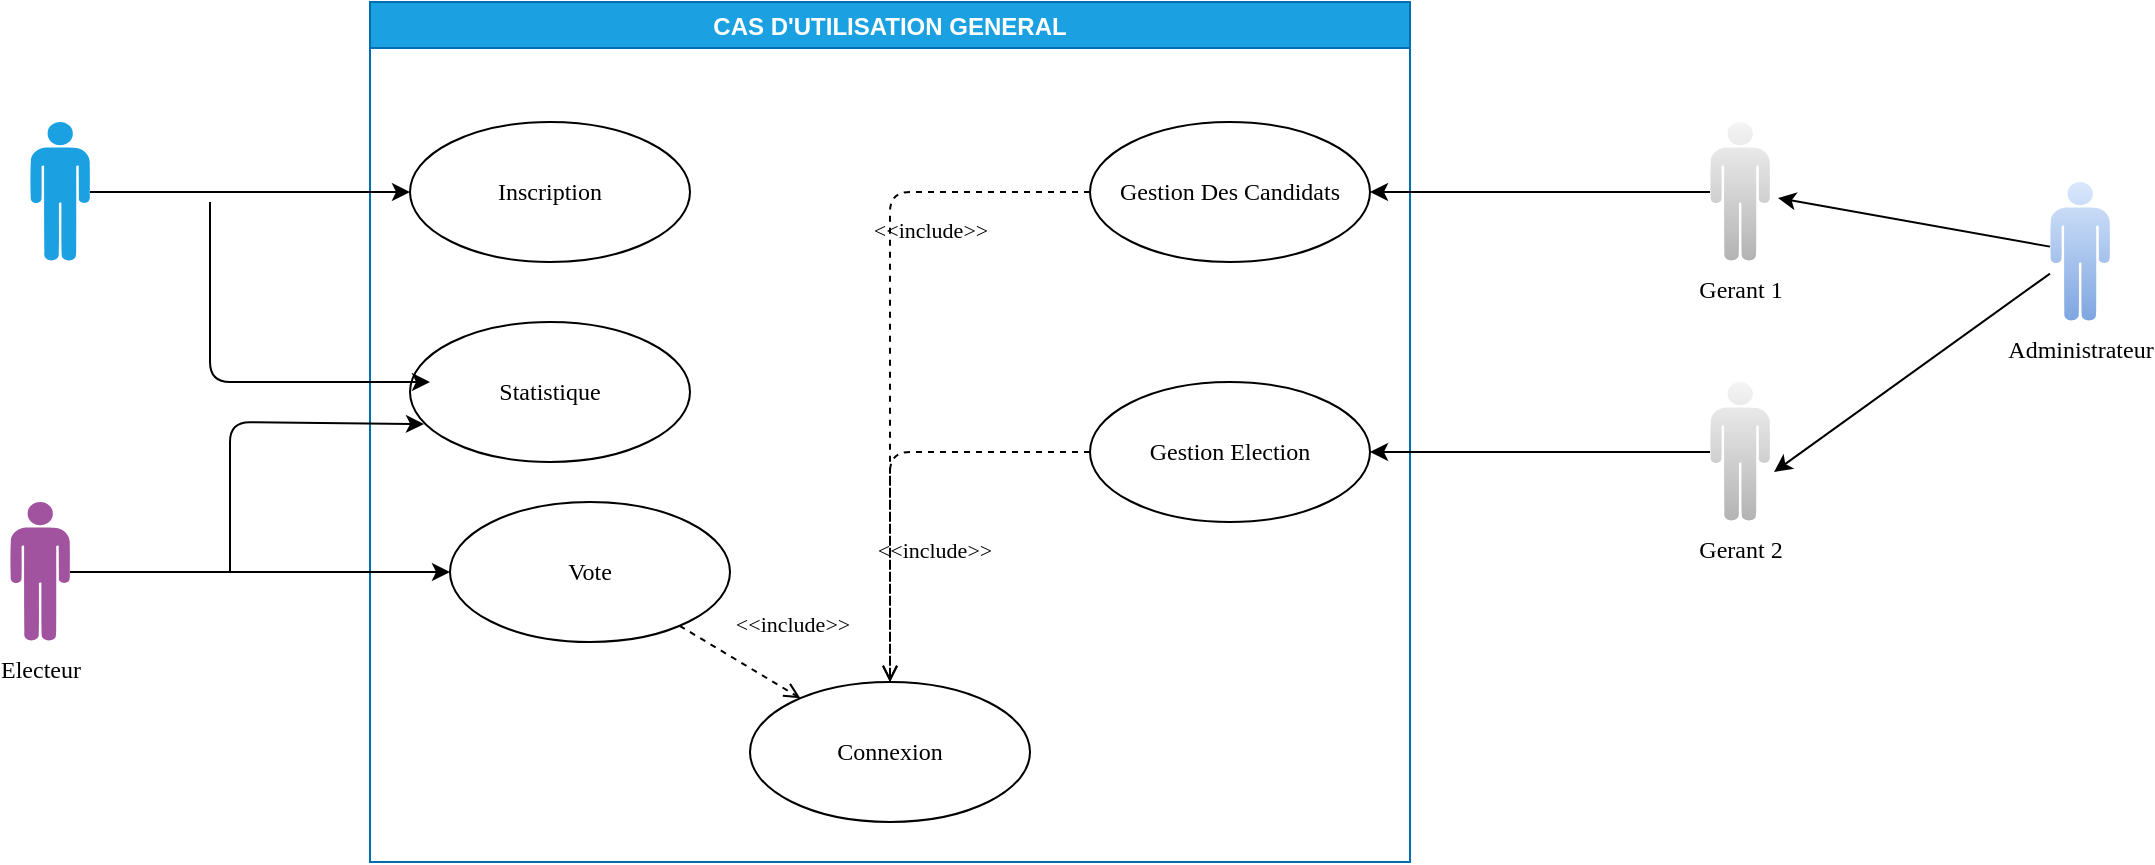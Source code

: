 <mxfile>
    <diagram id="ahBRnB6gHAQU_cezLhlP" name="Page-1">
        <mxGraphModel dx="875" dy="645" grid="1" gridSize="10" guides="1" tooltips="1" connect="1" arrows="1" fold="1" page="1" pageScale="1" pageWidth="1169" pageHeight="827" math="0" shadow="0">
            <root>
                <mxCell id="0"/>
                <mxCell id="1" parent="0"/>
                <mxCell id="11" value="CAS D'UTILISATION GENERAL" style="swimlane;fillColor=#1ba1e2;fontColor=#ffffff;strokeColor=#006EAF;" parent="1" vertex="1">
                    <mxGeometry x="240" y="80" width="520" height="430" as="geometry"/>
                </mxCell>
                <mxCell id="13" value="&lt;font face=&quot;Georgia&quot;&gt;Inscription&lt;/font&gt;" style="ellipse;whiteSpace=wrap;html=1;" parent="11" vertex="1">
                    <mxGeometry x="20" y="60" width="140" height="70" as="geometry"/>
                </mxCell>
                <mxCell id="14" value="&lt;font face=&quot;Georgia&quot;&gt;Connexion&lt;/font&gt;" style="ellipse;whiteSpace=wrap;html=1;" parent="11" vertex="1">
                    <mxGeometry x="190" y="340" width="140" height="70" as="geometry"/>
                </mxCell>
                <mxCell id="15" value="&lt;font face=&quot;Georgia&quot;&gt;Vote&lt;/font&gt;" style="ellipse;whiteSpace=wrap;html=1;" parent="11" vertex="1">
                    <mxGeometry x="40" y="250" width="140" height="70" as="geometry"/>
                </mxCell>
                <mxCell id="16" value="&lt;font face=&quot;Georgia&quot;&gt;Statistique&lt;/font&gt;" style="ellipse;whiteSpace=wrap;html=1;" parent="11" vertex="1">
                    <mxGeometry x="20" y="160" width="140" height="70" as="geometry"/>
                </mxCell>
                <mxCell id="18" value="&lt;font face=&quot;Georgia&quot;&gt;Gestion Des Candidats&lt;/font&gt;" style="ellipse;whiteSpace=wrap;html=1;" parent="11" vertex="1">
                    <mxGeometry x="360" y="60" width="140" height="70" as="geometry"/>
                </mxCell>
                <mxCell id="19" value="&lt;font face=&quot;Georgia&quot;&gt;Gestion Election&lt;/font&gt;" style="ellipse;whiteSpace=wrap;html=1;" parent="11" vertex="1">
                    <mxGeometry x="360" y="190" width="140" height="70" as="geometry"/>
                </mxCell>
                <mxCell id="34" value="&amp;lt;&amp;lt;include&amp;gt;&amp;gt;" style="html=1;verticalAlign=bottom;labelBackgroundColor=none;endArrow=open;endFill=0;dashed=1;fontFamily=Georgia;" parent="11" source="15" target="14" edge="1">
                    <mxGeometry x="0.463" y="21" width="160" relative="1" as="geometry">
                        <mxPoint x="190" y="180" as="sourcePoint"/>
                        <mxPoint x="350" y="180" as="targetPoint"/>
                        <mxPoint x="1" as="offset"/>
                    </mxGeometry>
                </mxCell>
                <mxCell id="38" value="&amp;lt;&amp;lt;include&amp;gt;&amp;gt;" style="html=1;verticalAlign=bottom;labelBackgroundColor=none;endArrow=open;endFill=0;dashed=1;fontFamily=Georgia;entryX=0.5;entryY=0;entryDx=0;entryDy=0;exitX=0;exitY=0.5;exitDx=0;exitDy=0;" parent="11" source="19" target="14" edge="1">
                    <mxGeometry x="0.463" y="21" width="160" relative="1" as="geometry">
                        <mxPoint x="260" y="190" as="sourcePoint"/>
                        <mxPoint x="320.377" y="303.112" as="targetPoint"/>
                        <mxPoint x="1" as="offset"/>
                        <Array as="points">
                            <mxPoint x="260" y="225"/>
                        </Array>
                    </mxGeometry>
                </mxCell>
                <mxCell id="39" value="&amp;lt;&amp;lt;include&amp;gt;&amp;gt;" style="html=1;verticalAlign=bottom;labelBackgroundColor=none;endArrow=open;endFill=0;dashed=1;fontFamily=Georgia;" parent="11" source="18" target="14" edge="1">
                    <mxGeometry x="-0.257" y="20" width="160" relative="1" as="geometry">
                        <mxPoint x="310" y="60" as="sourcePoint"/>
                        <mxPoint x="345" y="391" as="targetPoint"/>
                        <mxPoint as="offset"/>
                        <Array as="points">
                            <mxPoint x="260" y="95"/>
                        </Array>
                    </mxGeometry>
                </mxCell>
                <mxCell id="27" style="edgeStyle=none;html=1;fontFamily=Georgia;" parent="1" source="20" target="13" edge="1">
                    <mxGeometry relative="1" as="geometry">
                        <Array as="points">
                            <mxPoint x="190" y="175"/>
                        </Array>
                    </mxGeometry>
                </mxCell>
                <mxCell id="20" value="Visiteur&lt;br&gt;" style="verticalLabelPosition=bottom;sketch=0;html=1;fillColor=#1ba1e2;verticalAlign=top;align=center;pointerEvents=1;shape=mxgraph.cisco_safe.design.actor_2;fontFamily=Georgia;fontColor=#ffffff;strokeColor=#006EAF;" parent="1" vertex="1">
                    <mxGeometry x="70" y="140" width="30" height="70" as="geometry"/>
                </mxCell>
                <mxCell id="32" style="edgeStyle=none;html=1;fontFamily=Georgia;" parent="1" source="22" target="15" edge="1">
                    <mxGeometry relative="1" as="geometry"/>
                </mxCell>
                <mxCell id="22" value="Electeur" style="verticalLabelPosition=bottom;sketch=0;html=1;fillColor=#A153A0;verticalAlign=top;align=center;pointerEvents=1;shape=mxgraph.cisco_safe.design.actor_2;fontFamily=Georgia;" parent="1" vertex="1">
                    <mxGeometry x="60" y="330" width="30" height="70" as="geometry"/>
                </mxCell>
                <mxCell id="35" style="edgeStyle=none;html=1;entryX=1;entryY=0.5;entryDx=0;entryDy=0;fontFamily=Georgia;" parent="1" source="23" target="18" edge="1">
                    <mxGeometry relative="1" as="geometry"/>
                </mxCell>
                <mxCell id="23" value="Gerant 1" style="verticalLabelPosition=bottom;sketch=0;html=1;fillColor=#f5f5f5;verticalAlign=top;align=center;pointerEvents=1;shape=mxgraph.cisco_safe.design.actor_2;fontFamily=Georgia;gradientColor=#b3b3b3;strokeColor=#666666;" parent="1" vertex="1">
                    <mxGeometry x="910" y="140" width="30" height="70" as="geometry"/>
                </mxCell>
                <mxCell id="36" style="edgeStyle=none;html=1;entryX=1;entryY=0.5;entryDx=0;entryDy=0;fontFamily=Georgia;" parent="1" source="24" target="19" edge="1">
                    <mxGeometry relative="1" as="geometry"/>
                </mxCell>
                <mxCell id="24" value="Gerant 2" style="verticalLabelPosition=bottom;sketch=0;html=1;fillColor=#f5f5f5;verticalAlign=top;align=center;pointerEvents=1;shape=mxgraph.cisco_safe.design.actor_2;fontFamily=Georgia;gradientColor=#b3b3b3;strokeColor=#666666;" parent="1" vertex="1">
                    <mxGeometry x="910" y="270" width="30" height="70" as="geometry"/>
                </mxCell>
                <mxCell id="28" style="edgeStyle=none;html=1;fontFamily=Georgia;" parent="1" edge="1">
                    <mxGeometry relative="1" as="geometry">
                        <mxPoint x="160" y="180" as="sourcePoint"/>
                        <mxPoint x="270" y="270" as="targetPoint"/>
                        <Array as="points">
                            <mxPoint x="160" y="220"/>
                            <mxPoint x="160" y="270"/>
                        </Array>
                    </mxGeometry>
                </mxCell>
                <mxCell id="33" style="edgeStyle=none;html=1;fontFamily=Georgia;entryX=0.05;entryY=0.729;entryDx=0;entryDy=0;entryPerimeter=0;" parent="1" target="16" edge="1">
                    <mxGeometry relative="1" as="geometry">
                        <mxPoint x="170" y="365" as="sourcePoint"/>
                        <mxPoint x="260" y="290" as="targetPoint"/>
                        <Array as="points">
                            <mxPoint x="170" y="290"/>
                        </Array>
                    </mxGeometry>
                </mxCell>
                <mxCell id="40" style="edgeStyle=none;html=1;entryX=1.133;entryY=0.543;entryDx=0;entryDy=0;entryPerimeter=0;fontFamily=Georgia;" parent="1" source="37" target="23" edge="1">
                    <mxGeometry relative="1" as="geometry"/>
                </mxCell>
                <mxCell id="41" style="edgeStyle=none;html=1;entryX=1.067;entryY=0.643;entryDx=0;entryDy=0;entryPerimeter=0;fontFamily=Georgia;" parent="1" source="37" target="24" edge="1">
                    <mxGeometry relative="1" as="geometry"/>
                </mxCell>
                <mxCell id="37" value="Administrateur&lt;br&gt;" style="verticalLabelPosition=bottom;sketch=0;html=1;fillColor=#dae8fc;verticalAlign=top;align=center;pointerEvents=1;shape=mxgraph.cisco_safe.design.actor_2;fontFamily=Georgia;gradientColor=#7ea6e0;strokeColor=#6c8ebf;" parent="1" vertex="1">
                    <mxGeometry x="1080" y="170" width="30" height="70" as="geometry"/>
                </mxCell>
            </root>
        </mxGraphModel>
    </diagram>
</mxfile>